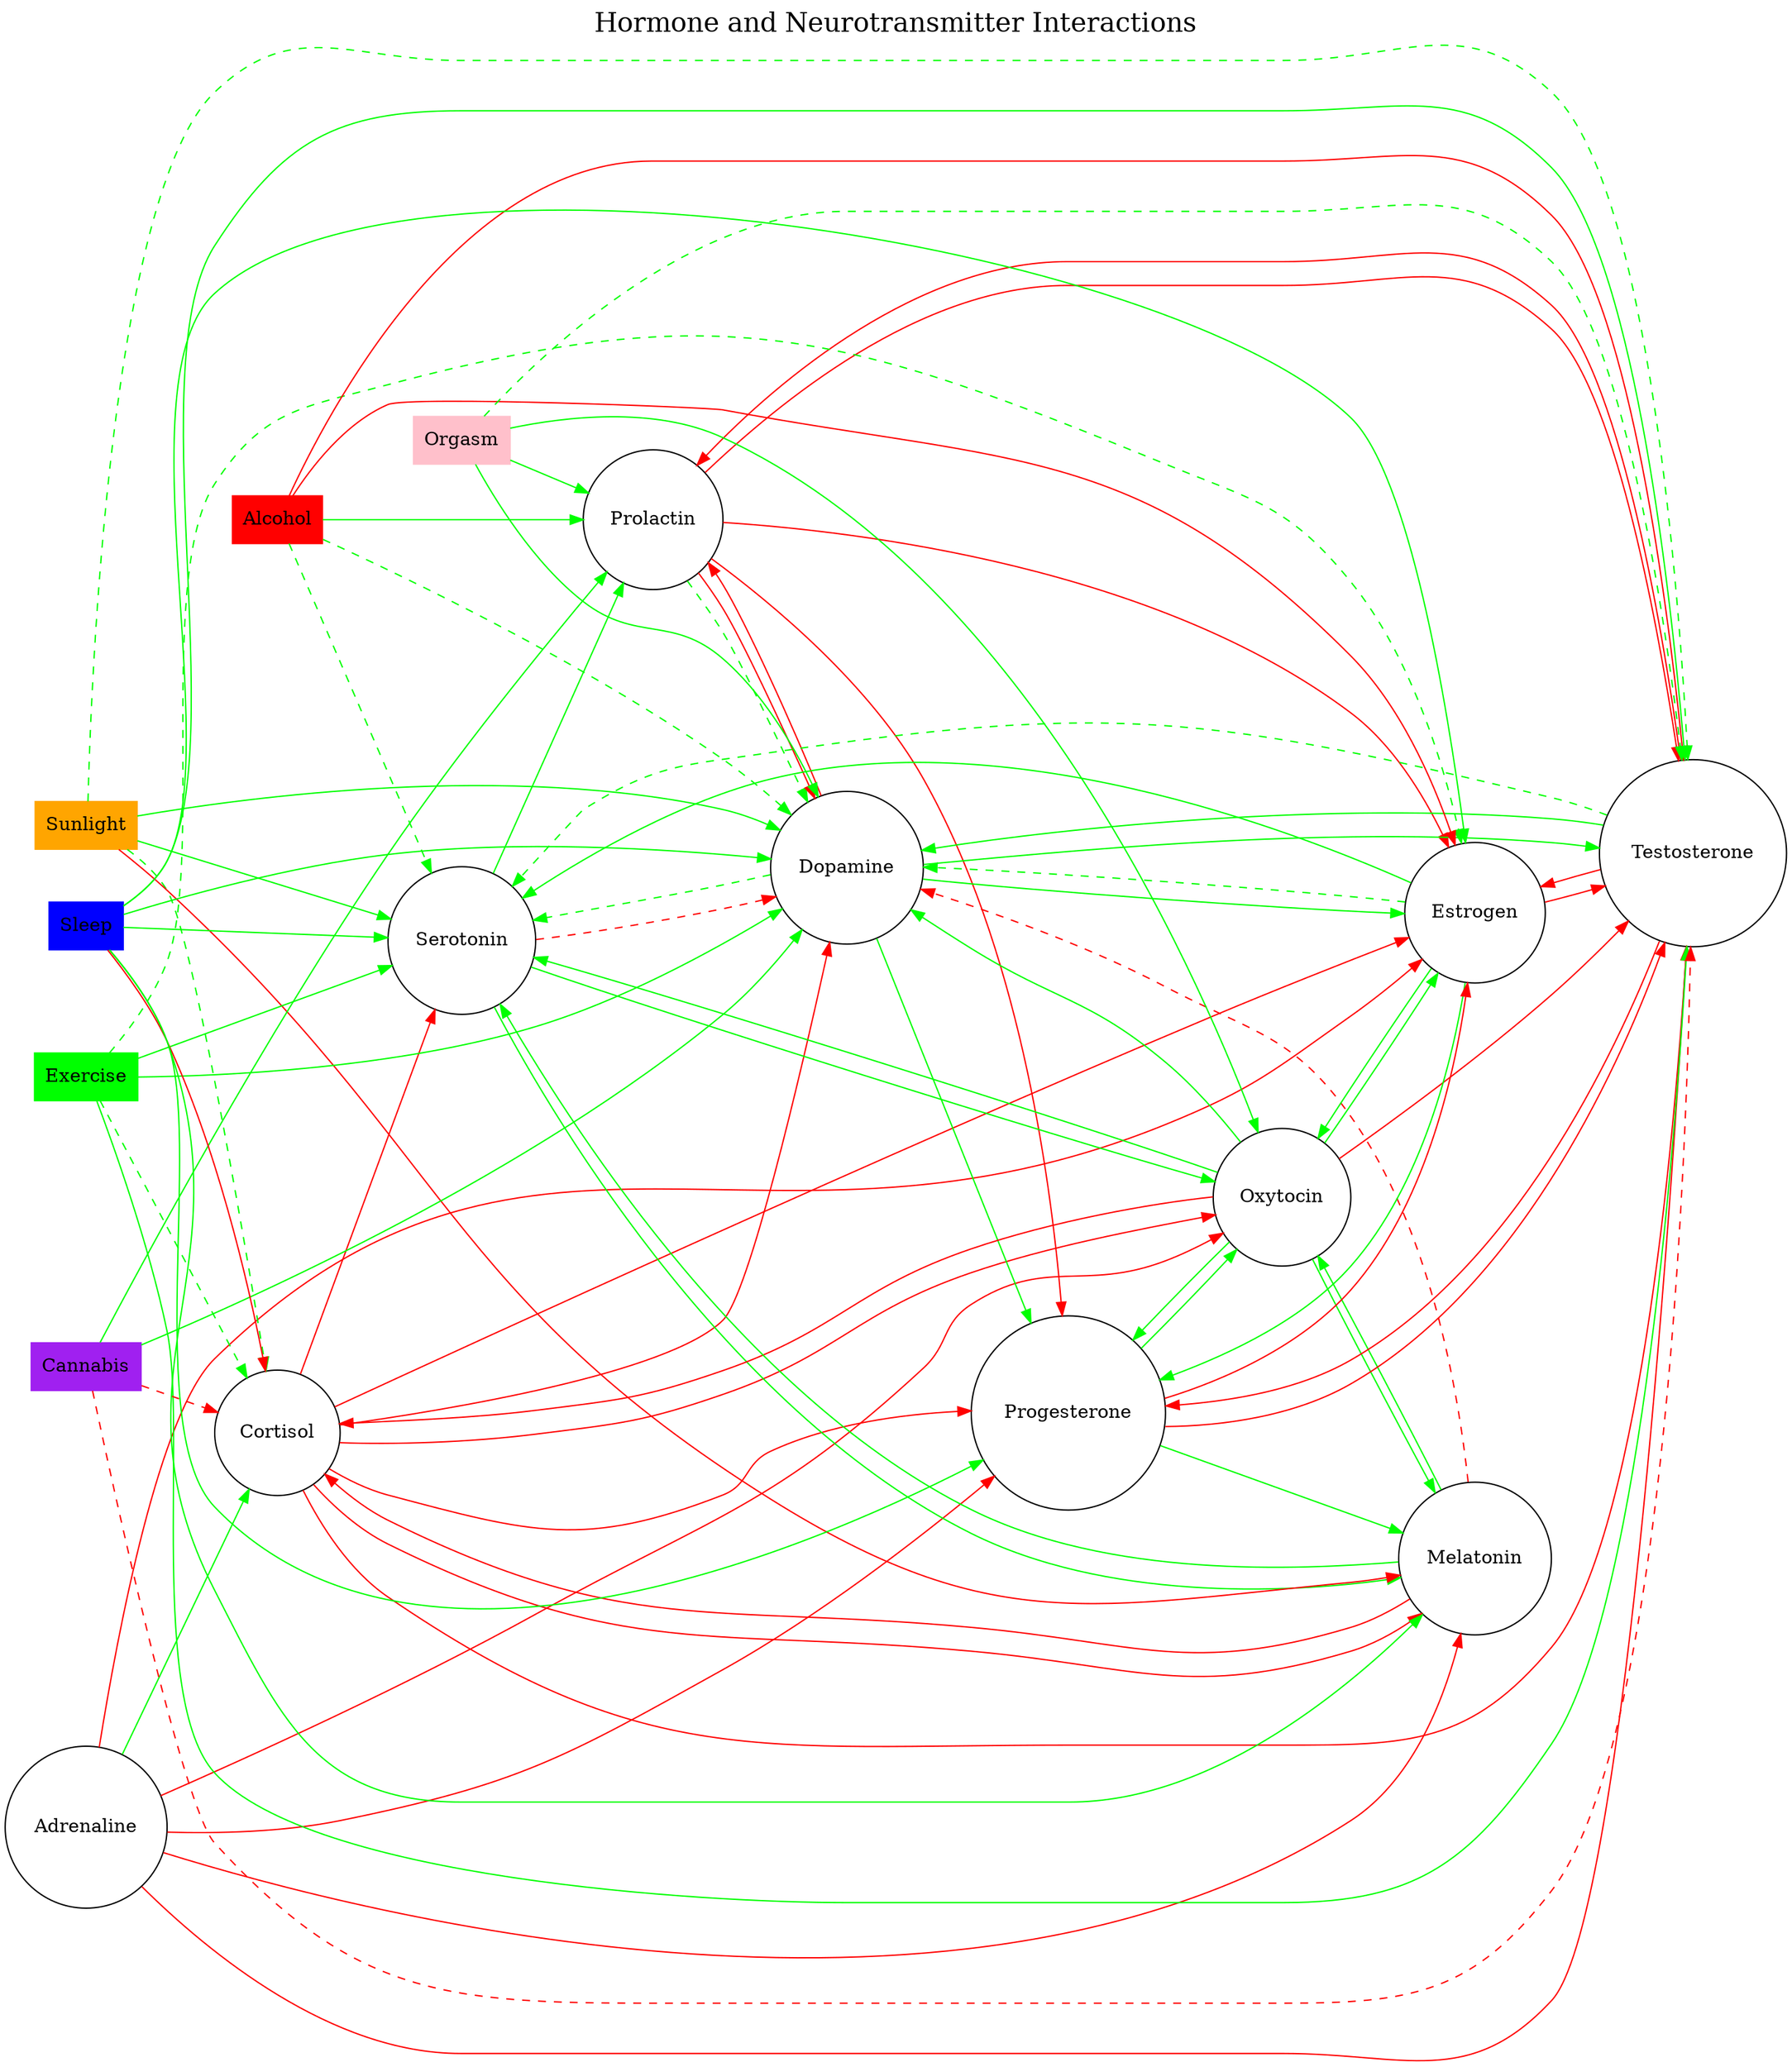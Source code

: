 digraph G {
  // Graph settings
  label="Hormone and Neurotransmitter Interactions";
  labelloc="t";
  fontsize=20;
  rankdir=LR;

  // Nodes
  Cortisol [shape=circle];
  Adrenaline [shape=circle];
  Prolactin [shape=circle];
  Serotonin [shape=circle];
  Dopamine [shape=circle];
  Oxytocin [shape=circle];
  Melatonin [shape=circle];
  Testosterone [shape=circle];
  Estrogen [shape=circle];
  Progesterone [shape=circle];

  Sunlight [shape=rectangle, style=filled, color=orange];
  Exercise [shape=rectangle, style=filled, color=green];
  Cannabis [shape=rectangle, style=filled, color=purple];
  Alcohol [shape=rectangle, style=filled, color=red];
  Orgasm [shape=rectangle, style=filled, color=pink];
  Sleep [shape=rectangle, style=filled, color=blue];

  // Edges
  Cortisol -> Oxytocin [color=red];
  Cortisol -> Melatonin [color=red];
  Cortisol -> Serotonin [color=red];
  Cortisol -> Dopamine [color=red];
  Cortisol -> Testosterone [color=red];
  Cortisol -> Estrogen [color=red];
  Cortisol -> Progesterone [color=red];

  Adrenaline -> Cortisol [color=green];
  Adrenaline -> Oxytocin [color=red];
  Adrenaline -> Melatonin [color=red];
  Adrenaline -> Testosterone [color=red];
  Adrenaline -> Estrogen [color=red];
  Adrenaline -> Progesterone [color=red];

  Prolactin -> Dopamine [color=green, style=dashed];
  Prolactin -> Dopamine [color=red];
  Prolactin -> Testosterone [color=red];
  Prolactin -> Estrogen [color=red];
  Prolactin -> Progesterone [color=red];

  Serotonin -> Prolactin [color=green];
  Serotonin -> Oxytocin [color=green];
  Serotonin -> Melatonin [color=green];
  Serotonin -> Dopamine [color=red, style=dashed];

  Dopamine -> Serotonin [color=green, style=dashed];
  Dopamine -> Prolactin [color=red];
  Dopamine -> Testosterone [color=green];
  Dopamine -> Estrogen [color=green];
  Dopamine -> Progesterone [color=green];

  Oxytocin -> Dopamine [color=green];
  Oxytocin -> Serotonin [color=green];
  Oxytocin -> Melatonin [color=green];
  Oxytocin -> Cortisol [color=red];
  Oxytocin -> Testosterone [color=red];
  Oxytocin -> Estrogen [color=green];
  Oxytocin -> Progesterone [color=green];

  Melatonin -> Oxytocin [color=green];
  Melatonin -> Serotonin [color=green];
  Melatonin -> Dopamine [color=red, style=dashed];
  Melatonin -> Cortisol [color=red];

  Testosterone -> Dopamine [color=green];
  Testosterone -> Serotonin [color=green, style=dashed];
  Testosterone -> Prolactin [color=red];
  Testosterone -> Estrogen [color=red];
  Testosterone -> Progesterone [color=red];

  Estrogen -> Oxytocin [color=green];
  Estrogen -> Serotonin [color=green];
  Estrogen -> Dopamine [color=green, style=dashed];
  Estrogen -> Progesterone [color=green];
  Estrogen -> Testosterone [color=red];

  Progesterone -> Oxytocin [color=green];
  Progesterone -> Melatonin [color=green];
  Progesterone -> Estrogen [color=red];
  Progesterone -> Testosterone [color=red];

  Sunlight -> Serotonin [color=green];
  Sunlight -> Melatonin [color=red];
  Sunlight -> Dopamine [color=green];
  Sunlight -> Cortisol [color=green, style=dashed];
  Sunlight -> Testosterone [color=green, style=dashed];

  Exercise -> Dopamine [color=green];
  Exercise -> Serotonin [color=green];
  Exercise -> Testosterone [color=green];
  Exercise -> Cortisol [color=green, style=dashed];
  Exercise -> Estrogen [color=green, style=dashed];

  Cannabis -> Dopamine [color=green];
  Cannabis -> Prolactin [color=green];
  Cannabis -> Cortisol [color=red, style=dashed];
  Cannabis -> Testosterone [color=red, style=dashed];

  Alcohol -> Dopamine [color=green, style=dashed];
  Alcohol -> Serotonin [color=green, style=dashed];
  Alcohol -> Prolactin [color=green];
  Alcohol -> Testosterone [color=red];
  Alcohol -> Estrogen [color=red];

  Orgasm -> Dopamine [color=green];
  Orgasm -> Prolactin [color=green];
  Orgasm -> Oxytocin [color=green];
  Orgasm -> Testosterone [color=green, style=dashed];

  Sleep -> Melatonin [color=green];
  Sleep -> Cortisol [color=red];
  Sleep -> Dopamine [color=green];
  Sleep -> Serotonin [color=green];
  Sleep -> Testosterone [color=green];
  Sleep -> Estrogen [color=green];
  Sleep -> Progesterone [color=green];
}
